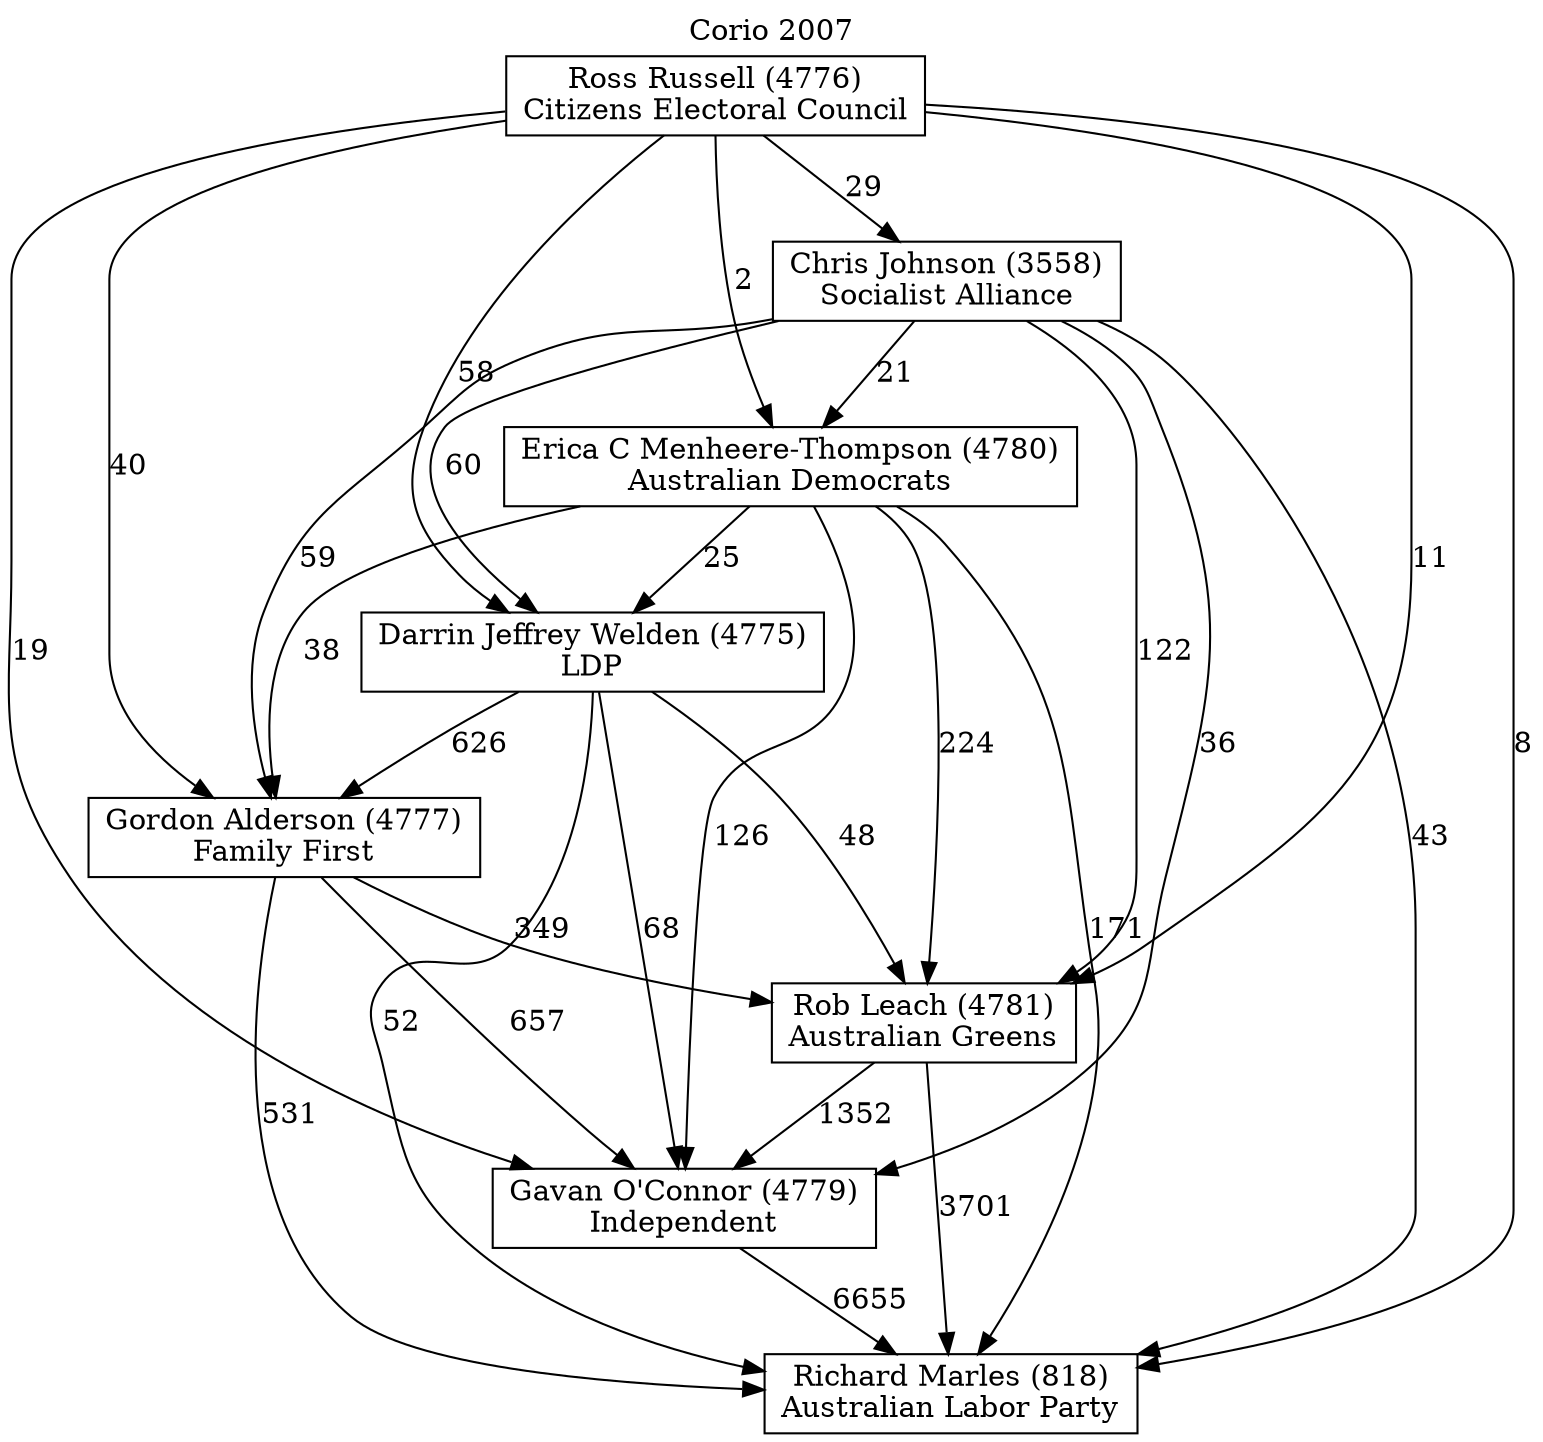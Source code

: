 // House preference flow
digraph "Richard Marles (818)_Corio_2007" {
	graph [label="Corio 2007" labelloc=t mclimit=10]
	node [shape=box]
	"Richard Marles (818)" [label="Richard Marles (818)
Australian Labor Party"]
	"Gavan O'Connor (4779)" [label="Gavan O'Connor (4779)
Independent"]
	"Rob Leach (4781)" [label="Rob Leach (4781)
Australian Greens"]
	"Gordon Alderson (4777)" [label="Gordon Alderson (4777)
Family First"]
	"Darrin Jeffrey Welden (4775)" [label="Darrin Jeffrey Welden (4775)
LDP"]
	"Erica C Menheere-Thompson (4780)" [label="Erica C Menheere-Thompson (4780)
Australian Democrats"]
	"Chris Johnson (3558)" [label="Chris Johnson (3558)
Socialist Alliance"]
	"Ross Russell (4776)" [label="Ross Russell (4776)
Citizens Electoral Council"]
	"Gavan O'Connor (4779)" -> "Richard Marles (818)" [label=6655]
	"Rob Leach (4781)" -> "Gavan O'Connor (4779)" [label=1352]
	"Gordon Alderson (4777)" -> "Rob Leach (4781)" [label=349]
	"Darrin Jeffrey Welden (4775)" -> "Gordon Alderson (4777)" [label=626]
	"Erica C Menheere-Thompson (4780)" -> "Darrin Jeffrey Welden (4775)" [label=25]
	"Chris Johnson (3558)" -> "Erica C Menheere-Thompson (4780)" [label=21]
	"Ross Russell (4776)" -> "Chris Johnson (3558)" [label=29]
	"Rob Leach (4781)" -> "Richard Marles (818)" [label=3701]
	"Gordon Alderson (4777)" -> "Richard Marles (818)" [label=531]
	"Darrin Jeffrey Welden (4775)" -> "Richard Marles (818)" [label=52]
	"Erica C Menheere-Thompson (4780)" -> "Richard Marles (818)" [label=171]
	"Chris Johnson (3558)" -> "Richard Marles (818)" [label=43]
	"Ross Russell (4776)" -> "Richard Marles (818)" [label=8]
	"Ross Russell (4776)" -> "Erica C Menheere-Thompson (4780)" [label=2]
	"Chris Johnson (3558)" -> "Darrin Jeffrey Welden (4775)" [label=60]
	"Ross Russell (4776)" -> "Darrin Jeffrey Welden (4775)" [label=58]
	"Erica C Menheere-Thompson (4780)" -> "Gordon Alderson (4777)" [label=38]
	"Chris Johnson (3558)" -> "Gordon Alderson (4777)" [label=59]
	"Ross Russell (4776)" -> "Gordon Alderson (4777)" [label=40]
	"Darrin Jeffrey Welden (4775)" -> "Rob Leach (4781)" [label=48]
	"Erica C Menheere-Thompson (4780)" -> "Rob Leach (4781)" [label=224]
	"Chris Johnson (3558)" -> "Rob Leach (4781)" [label=122]
	"Ross Russell (4776)" -> "Rob Leach (4781)" [label=11]
	"Gordon Alderson (4777)" -> "Gavan O'Connor (4779)" [label=657]
	"Darrin Jeffrey Welden (4775)" -> "Gavan O'Connor (4779)" [label=68]
	"Erica C Menheere-Thompson (4780)" -> "Gavan O'Connor (4779)" [label=126]
	"Chris Johnson (3558)" -> "Gavan O'Connor (4779)" [label=36]
	"Ross Russell (4776)" -> "Gavan O'Connor (4779)" [label=19]
}
